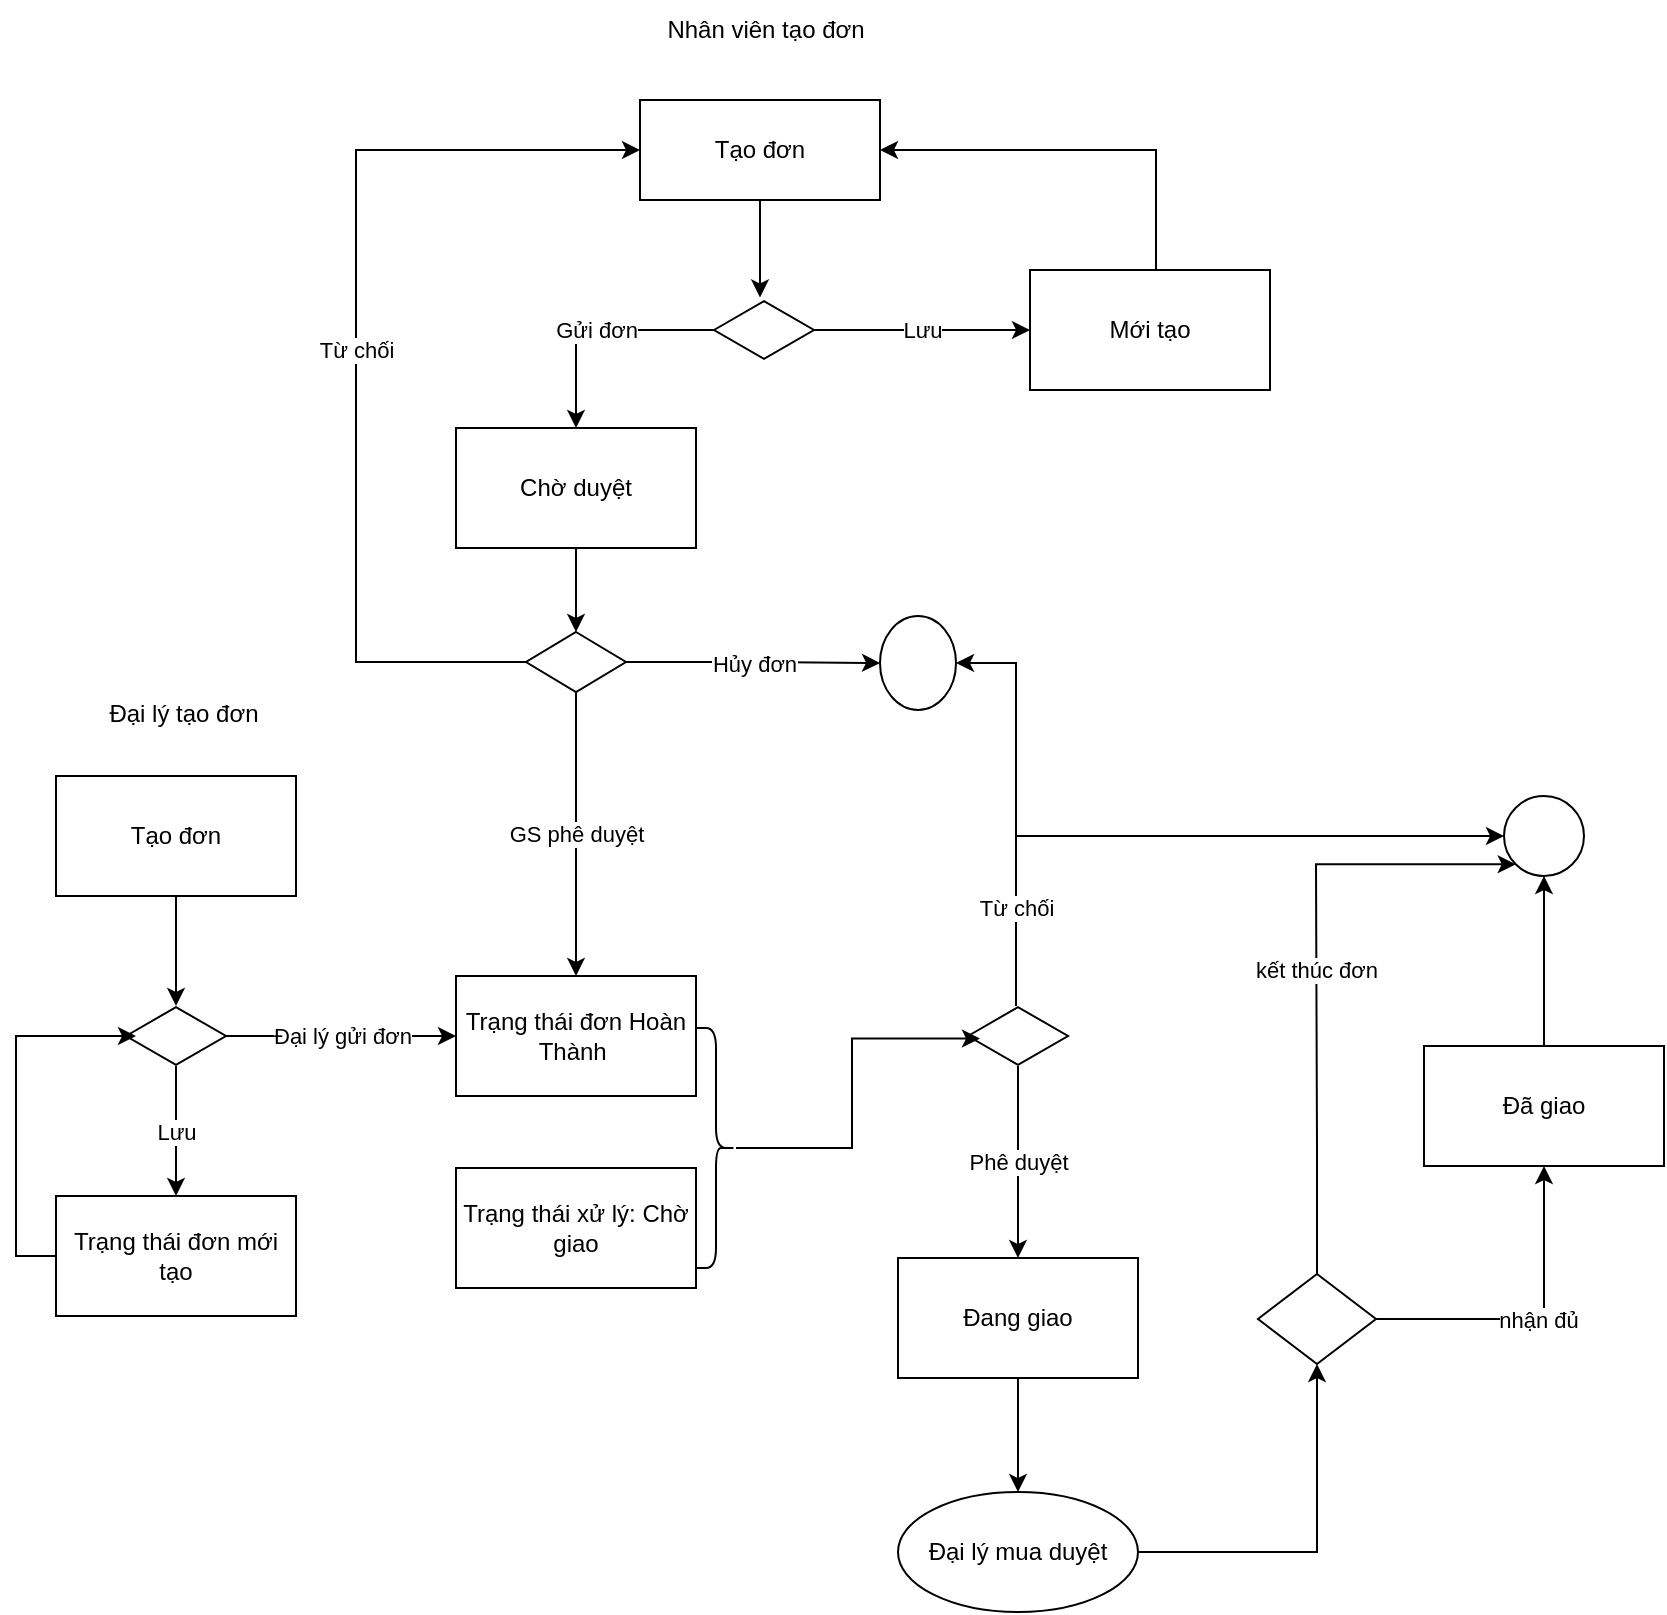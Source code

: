 <mxfile version="20.6.0" type="github">
  <diagram id="Z4nosIFmxEq6msWjq-mG" name="Luồng đơn hàng gt web đại lý-web nhân viên">
    <mxGraphModel dx="2889" dy="2246" grid="1" gridSize="10" guides="1" tooltips="1" connect="1" arrows="1" fold="1" page="1" pageScale="1" pageWidth="827" pageHeight="1169" math="0" shadow="0">
      <root>
        <mxCell id="0" />
        <mxCell id="1" parent="0" />
        <mxCell id="D9iNGq0D5-ocOdsWyo7q-13" value="" style="edgeStyle=orthogonalEdgeStyle;rounded=0;orthogonalLoop=1;jettySize=auto;html=1;" parent="1" source="D9iNGq0D5-ocOdsWyo7q-1" target="D9iNGq0D5-ocOdsWyo7q-12" edge="1">
          <mxGeometry relative="1" as="geometry" />
        </mxCell>
        <mxCell id="D9iNGq0D5-ocOdsWyo7q-1" value="Tạo đơn" style="rounded=0;whiteSpace=wrap;html=1;" parent="1" vertex="1">
          <mxGeometry x="-40" y="154" width="120" height="60" as="geometry" />
        </mxCell>
        <mxCell id="D9iNGq0D5-ocOdsWyo7q-2" value="Trạng thái đơn Hoàn Thành&amp;nbsp;" style="rounded=0;whiteSpace=wrap;html=1;" parent="1" vertex="1">
          <mxGeometry x="160" y="254" width="120" height="60" as="geometry" />
        </mxCell>
        <mxCell id="P8ENkg_ejKv_LzlYOj2V-6" value="" style="edgeStyle=orthogonalEdgeStyle;rounded=0;orthogonalLoop=1;jettySize=auto;html=1;" edge="1" parent="1" source="D9iNGq0D5-ocOdsWyo7q-4" target="P8ENkg_ejKv_LzlYOj2V-5">
          <mxGeometry relative="1" as="geometry" />
        </mxCell>
        <mxCell id="D9iNGq0D5-ocOdsWyo7q-4" value="Đang giao" style="rounded=0;whiteSpace=wrap;html=1;" parent="1" vertex="1">
          <mxGeometry x="381" y="395" width="120" height="60" as="geometry" />
        </mxCell>
        <mxCell id="D9iNGq0D5-ocOdsWyo7q-11" value="" style="edgeStyle=orthogonalEdgeStyle;rounded=0;orthogonalLoop=1;jettySize=auto;html=1;" parent="1" source="D9iNGq0D5-ocOdsWyo7q-8" target="D9iNGq0D5-ocOdsWyo7q-10" edge="1">
          <mxGeometry relative="1" as="geometry" />
        </mxCell>
        <mxCell id="D9iNGq0D5-ocOdsWyo7q-8" value="Đã giao" style="whiteSpace=wrap;html=1;rounded=0;" parent="1" vertex="1">
          <mxGeometry x="644" y="289" width="120" height="60" as="geometry" />
        </mxCell>
        <mxCell id="D9iNGq0D5-ocOdsWyo7q-10" value="" style="ellipse;whiteSpace=wrap;html=1;rounded=0;" parent="1" vertex="1">
          <mxGeometry x="684" y="164" width="40" height="40" as="geometry" />
        </mxCell>
        <mxCell id="D9iNGq0D5-ocOdsWyo7q-14" value="Đại lý gửi đơn" style="edgeStyle=orthogonalEdgeStyle;rounded=0;orthogonalLoop=1;jettySize=auto;html=1;entryX=0;entryY=0.5;entryDx=0;entryDy=0;" parent="1" source="D9iNGq0D5-ocOdsWyo7q-12" target="D9iNGq0D5-ocOdsWyo7q-2" edge="1">
          <mxGeometry relative="1" as="geometry" />
        </mxCell>
        <mxCell id="D9iNGq0D5-ocOdsWyo7q-17" value="Lưu" style="edgeStyle=orthogonalEdgeStyle;rounded=0;orthogonalLoop=1;jettySize=auto;html=1;" parent="1" source="D9iNGq0D5-ocOdsWyo7q-12" target="D9iNGq0D5-ocOdsWyo7q-16" edge="1">
          <mxGeometry relative="1" as="geometry" />
        </mxCell>
        <mxCell id="D9iNGq0D5-ocOdsWyo7q-12" value="" style="html=1;whiteSpace=wrap;aspect=fixed;shape=isoRectangle;" parent="1" vertex="1">
          <mxGeometry x="-5" y="269" width="50" height="30" as="geometry" />
        </mxCell>
        <mxCell id="D9iNGq0D5-ocOdsWyo7q-18" style="edgeStyle=orthogonalEdgeStyle;rounded=0;orthogonalLoop=1;jettySize=auto;html=1;entryX=0.1;entryY=0.5;entryDx=0;entryDy=0;entryPerimeter=0;exitX=0;exitY=0.5;exitDx=0;exitDy=0;" parent="1" source="D9iNGq0D5-ocOdsWyo7q-16" target="D9iNGq0D5-ocOdsWyo7q-12" edge="1">
          <mxGeometry relative="1" as="geometry">
            <Array as="points">
              <mxPoint x="-60" y="394" />
              <mxPoint x="-60" y="284" />
            </Array>
          </mxGeometry>
        </mxCell>
        <mxCell id="D9iNGq0D5-ocOdsWyo7q-16" value="Trạng thái đơn mới tạo" style="whiteSpace=wrap;html=1;" parent="1" vertex="1">
          <mxGeometry x="-40" y="364" width="120" height="60" as="geometry" />
        </mxCell>
        <mxCell id="D9iNGq0D5-ocOdsWyo7q-21" value="Phê duyệt" style="edgeStyle=orthogonalEdgeStyle;rounded=0;orthogonalLoop=1;jettySize=auto;html=1;entryX=0.5;entryY=0;entryDx=0;entryDy=0;" parent="1" source="D9iNGq0D5-ocOdsWyo7q-19" target="D9iNGq0D5-ocOdsWyo7q-4" edge="1">
          <mxGeometry relative="1" as="geometry">
            <mxPoint x="441" y="470" as="targetPoint" />
          </mxGeometry>
        </mxCell>
        <mxCell id="D9iNGq0D5-ocOdsWyo7q-43" value="Từ chối" style="edgeStyle=orthogonalEdgeStyle;rounded=0;orthogonalLoop=1;jettySize=auto;html=1;entryX=0;entryY=0.5;entryDx=0;entryDy=0;" parent="1" source="D9iNGq0D5-ocOdsWyo7q-19" target="D9iNGq0D5-ocOdsWyo7q-10" edge="1">
          <mxGeometry x="-0.702" relative="1" as="geometry">
            <Array as="points">
              <mxPoint x="440" y="184" />
            </Array>
            <mxPoint as="offset" />
          </mxGeometry>
        </mxCell>
        <mxCell id="D9iNGq0D5-ocOdsWyo7q-44" style="edgeStyle=orthogonalEdgeStyle;rounded=0;orthogonalLoop=1;jettySize=auto;html=1;entryX=1;entryY=0.5;entryDx=0;entryDy=0;" parent="1" target="D9iNGq0D5-ocOdsWyo7q-39" edge="1">
          <mxGeometry relative="1" as="geometry">
            <mxPoint x="440" y="190" as="sourcePoint" />
            <Array as="points">
              <mxPoint x="440" y="98" />
            </Array>
          </mxGeometry>
        </mxCell>
        <mxCell id="D9iNGq0D5-ocOdsWyo7q-19" value="" style="html=1;whiteSpace=wrap;aspect=fixed;shape=isoRectangle;" parent="1" vertex="1">
          <mxGeometry x="416" y="269" width="50" height="30" as="geometry" />
        </mxCell>
        <mxCell id="D9iNGq0D5-ocOdsWyo7q-23" value="Đại lý tạo đơn" style="text;html=1;strokeColor=none;fillColor=none;align=center;verticalAlign=middle;whiteSpace=wrap;rounded=0;" parent="1" vertex="1">
          <mxGeometry x="-31" y="108" width="110" height="30" as="geometry" />
        </mxCell>
        <mxCell id="D9iNGq0D5-ocOdsWyo7q-24" value="Nhân viên tạo đơn" style="text;html=1;strokeColor=none;fillColor=none;align=center;verticalAlign=middle;whiteSpace=wrap;rounded=0;" parent="1" vertex="1">
          <mxGeometry x="260" y="-234" width="110" height="30" as="geometry" />
        </mxCell>
        <mxCell id="D9iNGq0D5-ocOdsWyo7q-27" style="edgeStyle=orthogonalEdgeStyle;rounded=0;orthogonalLoop=1;jettySize=auto;html=1;entryX=0.46;entryY=-0.042;entryDx=0;entryDy=0;entryPerimeter=0;" parent="1" source="D9iNGq0D5-ocOdsWyo7q-25" target="D9iNGq0D5-ocOdsWyo7q-26" edge="1">
          <mxGeometry relative="1" as="geometry" />
        </mxCell>
        <mxCell id="D9iNGq0D5-ocOdsWyo7q-25" value="Tạo đơn" style="rounded=0;whiteSpace=wrap;html=1;" parent="1" vertex="1">
          <mxGeometry x="252" y="-184" width="120" height="50" as="geometry" />
        </mxCell>
        <mxCell id="D9iNGq0D5-ocOdsWyo7q-29" value="Gửi đơn" style="edgeStyle=orthogonalEdgeStyle;rounded=0;orthogonalLoop=1;jettySize=auto;html=1;" parent="1" source="D9iNGq0D5-ocOdsWyo7q-26" target="D9iNGq0D5-ocOdsWyo7q-28" edge="1">
          <mxGeometry relative="1" as="geometry" />
        </mxCell>
        <mxCell id="D9iNGq0D5-ocOdsWyo7q-31" value="Lưu" style="edgeStyle=orthogonalEdgeStyle;rounded=0;orthogonalLoop=1;jettySize=auto;html=1;" parent="1" source="D9iNGq0D5-ocOdsWyo7q-26" target="D9iNGq0D5-ocOdsWyo7q-30" edge="1">
          <mxGeometry relative="1" as="geometry" />
        </mxCell>
        <mxCell id="D9iNGq0D5-ocOdsWyo7q-26" value="" style="html=1;whiteSpace=wrap;aspect=fixed;shape=isoRectangle;" parent="1" vertex="1">
          <mxGeometry x="289" y="-84" width="50" height="30" as="geometry" />
        </mxCell>
        <mxCell id="D9iNGq0D5-ocOdsWyo7q-34" value="" style="edgeStyle=orthogonalEdgeStyle;rounded=0;orthogonalLoop=1;jettySize=auto;html=1;" parent="1" source="D9iNGq0D5-ocOdsWyo7q-28" target="D9iNGq0D5-ocOdsWyo7q-33" edge="1">
          <mxGeometry relative="1" as="geometry" />
        </mxCell>
        <mxCell id="D9iNGq0D5-ocOdsWyo7q-28" value="Chờ duyệt" style="whiteSpace=wrap;html=1;" parent="1" vertex="1">
          <mxGeometry x="160" y="-20" width="120" height="60" as="geometry" />
        </mxCell>
        <mxCell id="P8ENkg_ejKv_LzlYOj2V-8" style="edgeStyle=orthogonalEdgeStyle;rounded=0;orthogonalLoop=1;jettySize=auto;html=1;entryX=1;entryY=0.5;entryDx=0;entryDy=0;" edge="1" parent="1" source="D9iNGq0D5-ocOdsWyo7q-30" target="D9iNGq0D5-ocOdsWyo7q-25">
          <mxGeometry relative="1" as="geometry">
            <Array as="points">
              <mxPoint x="510" y="-159" />
            </Array>
          </mxGeometry>
        </mxCell>
        <mxCell id="D9iNGq0D5-ocOdsWyo7q-30" value="Mới tạo" style="whiteSpace=wrap;html=1;" parent="1" vertex="1">
          <mxGeometry x="447" y="-99" width="120" height="60" as="geometry" />
        </mxCell>
        <mxCell id="D9iNGq0D5-ocOdsWyo7q-35" value="GS phê duyệt" style="edgeStyle=orthogonalEdgeStyle;rounded=0;orthogonalLoop=1;jettySize=auto;html=1;entryX=0.5;entryY=0;entryDx=0;entryDy=0;" parent="1" source="D9iNGq0D5-ocOdsWyo7q-33" target="D9iNGq0D5-ocOdsWyo7q-2" edge="1">
          <mxGeometry relative="1" as="geometry" />
        </mxCell>
        <mxCell id="D9iNGq0D5-ocOdsWyo7q-41" value="Từ chối" style="edgeStyle=orthogonalEdgeStyle;rounded=0;orthogonalLoop=1;jettySize=auto;html=1;entryX=0;entryY=0.5;entryDx=0;entryDy=0;" parent="1" source="D9iNGq0D5-ocOdsWyo7q-33" target="D9iNGq0D5-ocOdsWyo7q-25" edge="1">
          <mxGeometry relative="1" as="geometry">
            <Array as="points">
              <mxPoint x="110" y="97" />
              <mxPoint x="110" y="-159" />
            </Array>
          </mxGeometry>
        </mxCell>
        <mxCell id="D9iNGq0D5-ocOdsWyo7q-42" value="Hủy đơn" style="edgeStyle=orthogonalEdgeStyle;rounded=0;orthogonalLoop=1;jettySize=auto;html=1;entryX=0;entryY=0.5;entryDx=0;entryDy=0;" parent="1" source="D9iNGq0D5-ocOdsWyo7q-33" target="D9iNGq0D5-ocOdsWyo7q-39" edge="1">
          <mxGeometry relative="1" as="geometry" />
        </mxCell>
        <mxCell id="D9iNGq0D5-ocOdsWyo7q-33" value="" style="rhombus;whiteSpace=wrap;html=1;" parent="1" vertex="1">
          <mxGeometry x="195" y="82" width="50" height="30" as="geometry" />
        </mxCell>
        <mxCell id="D9iNGq0D5-ocOdsWyo7q-36" value="Trạng thái xử lý: Chờ giao" style="rounded=0;whiteSpace=wrap;html=1;" parent="1" vertex="1">
          <mxGeometry x="160" y="350" width="120" height="60" as="geometry" />
        </mxCell>
        <mxCell id="D9iNGq0D5-ocOdsWyo7q-38" style="edgeStyle=orthogonalEdgeStyle;rounded=0;orthogonalLoop=1;jettySize=auto;html=1;entryX=0.12;entryY=0.542;entryDx=0;entryDy=0;entryPerimeter=0;" parent="1" source="D9iNGq0D5-ocOdsWyo7q-37" target="D9iNGq0D5-ocOdsWyo7q-19" edge="1">
          <mxGeometry relative="1" as="geometry" />
        </mxCell>
        <mxCell id="D9iNGq0D5-ocOdsWyo7q-37" value="" style="shape=curlyBracket;whiteSpace=wrap;html=1;rounded=1;flipH=1;labelPosition=right;verticalLabelPosition=middle;align=left;verticalAlign=middle;size=0.5;" parent="1" vertex="1">
          <mxGeometry x="280" y="280" width="20" height="120" as="geometry" />
        </mxCell>
        <mxCell id="D9iNGq0D5-ocOdsWyo7q-39" value="" style="ellipse;whiteSpace=wrap;html=1;" parent="1" vertex="1">
          <mxGeometry x="372" y="74" width="38" height="47" as="geometry" />
        </mxCell>
        <mxCell id="P8ENkg_ejKv_LzlYOj2V-3" value="nhận đủ" style="edgeStyle=orthogonalEdgeStyle;rounded=0;orthogonalLoop=1;jettySize=auto;html=1;entryX=0.5;entryY=1;entryDx=0;entryDy=0;" edge="1" parent="1" source="P8ENkg_ejKv_LzlYOj2V-1" target="D9iNGq0D5-ocOdsWyo7q-8">
          <mxGeometry relative="1" as="geometry" />
        </mxCell>
        <mxCell id="P8ENkg_ejKv_LzlYOj2V-4" value="kết thúc đơn" style="edgeStyle=orthogonalEdgeStyle;rounded=0;orthogonalLoop=1;jettySize=auto;html=1;entryX=0;entryY=1;entryDx=0;entryDy=0;" edge="1" parent="1" source="P8ENkg_ejKv_LzlYOj2V-1" target="D9iNGq0D5-ocOdsWyo7q-10">
          <mxGeometry relative="1" as="geometry">
            <Array as="points">
              <mxPoint x="591" y="340" />
              <mxPoint x="590" y="198" />
            </Array>
          </mxGeometry>
        </mxCell>
        <mxCell id="P8ENkg_ejKv_LzlYOj2V-1" value="" style="rhombus;whiteSpace=wrap;html=1;rounded=0;" vertex="1" parent="1">
          <mxGeometry x="561" y="403" width="59" height="45" as="geometry" />
        </mxCell>
        <mxCell id="P8ENkg_ejKv_LzlYOj2V-7" style="edgeStyle=orthogonalEdgeStyle;rounded=0;orthogonalLoop=1;jettySize=auto;html=1;entryX=0.5;entryY=1;entryDx=0;entryDy=0;" edge="1" parent="1" source="P8ENkg_ejKv_LzlYOj2V-5" target="P8ENkg_ejKv_LzlYOj2V-1">
          <mxGeometry relative="1" as="geometry" />
        </mxCell>
        <mxCell id="P8ENkg_ejKv_LzlYOj2V-5" value="Đại lý mua duyệt" style="ellipse;whiteSpace=wrap;html=1;rounded=0;" vertex="1" parent="1">
          <mxGeometry x="381" y="512" width="120" height="60" as="geometry" />
        </mxCell>
      </root>
    </mxGraphModel>
  </diagram>
</mxfile>
